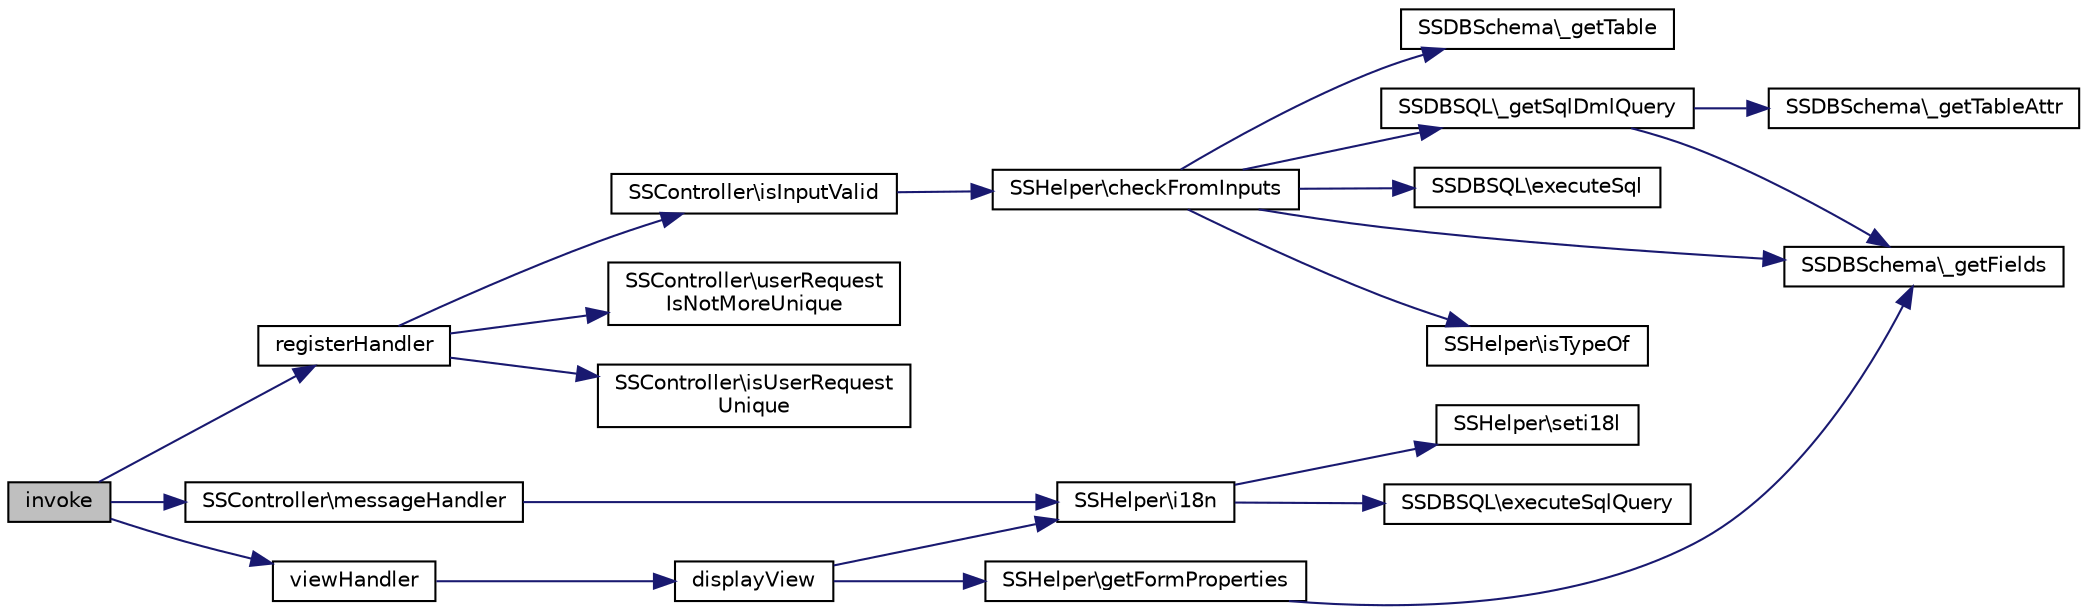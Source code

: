 digraph "invoke"
{
  edge [fontname="Helvetica",fontsize="10",labelfontname="Helvetica",labelfontsize="10"];
  node [fontname="Helvetica",fontsize="10",shape=record];
  rankdir="LR";
  Node1 [label="invoke",height=0.2,width=0.4,color="black", fillcolor="grey75", style="filled", fontcolor="black"];
  Node1 -> Node2 [color="midnightblue",fontsize="10",style="solid",fontname="Helvetica"];
  Node2 [label="registerHandler",height=0.2,width=0.4,color="black", fillcolor="white", style="filled",URL="$class_s_s_customer_register_controller.html#adddd117376568a7b87dad19df619c956",tooltip="Formular Daten speichern. "];
  Node2 -> Node3 [color="midnightblue",fontsize="10",style="solid",fontname="Helvetica"];
  Node3 [label="SSController\\isUserRequest\lUnique",height=0.2,width=0.4,color="black", fillcolor="white", style="filled",URL="$class_s_s_controller.html#a8197ec4c543771b0c99b9830f6bf3647",tooltip="Is Benutzereingabe Unique. "];
  Node2 -> Node4 [color="midnightblue",fontsize="10",style="solid",fontname="Helvetica"];
  Node4 [label="SSController\\isInputValid",height=0.2,width=0.4,color="black", fillcolor="white", style="filled",URL="$class_s_s_controller.html#a9798c65d2a3254277e5b7943c4e289fd",tooltip="Benutzereingabe überprüfen. "];
  Node4 -> Node5 [color="midnightblue",fontsize="10",style="solid",fontname="Helvetica"];
  Node5 [label="SSHelper\\checkFromInputs",height=0.2,width=0.4,color="black", fillcolor="white", style="filled",URL="$class_s_s_helper.html#aa5b72ccad634190aa632064e18c35216",tooltip="Formular Inputs überprüfen. "];
  Node5 -> Node6 [color="midnightblue",fontsize="10",style="solid",fontname="Helvetica"];
  Node6 [label="SSDBSchema\\_getFields",height=0.2,width=0.4,color="black", fillcolor="white", style="filled",URL="$class_s_s_d_b_schema.html#a5009b71c2090dc1b0c5d2b84f8083bf6"];
  Node5 -> Node7 [color="midnightblue",fontsize="10",style="solid",fontname="Helvetica"];
  Node7 [label="SSHelper\\isTypeOf",height=0.2,width=0.4,color="black", fillcolor="white", style="filled",URL="$class_s_s_helper.html#a252971d168d1c2644a9c9c1d3a0bcefc",tooltip="Value nach Typ überprüfen. "];
  Node5 -> Node8 [color="midnightblue",fontsize="10",style="solid",fontname="Helvetica"];
  Node8 [label="SSDBSchema\\_getTable",height=0.2,width=0.4,color="black", fillcolor="white", style="filled",URL="$class_s_s_d_b_schema.html#a80e5da3cf00787232ca303bf2931ba81"];
  Node5 -> Node9 [color="midnightblue",fontsize="10",style="solid",fontname="Helvetica"];
  Node9 [label="SSDBSQL\\_getSqlDmlQuery",height=0.2,width=0.4,color="black", fillcolor="white", style="filled",URL="$class_s_s_d_b_s_q_l.html#a9d13fcbb2215767813960ef3a39c133e",tooltip="SQL Select Query generieren. "];
  Node9 -> Node10 [color="midnightblue",fontsize="10",style="solid",fontname="Helvetica"];
  Node10 [label="SSDBSchema\\_getTableAttr",height=0.2,width=0.4,color="black", fillcolor="white", style="filled",URL="$class_s_s_d_b_schema.html#af64920244671f28b491228b5113809db"];
  Node9 -> Node6 [color="midnightblue",fontsize="10",style="solid",fontname="Helvetica"];
  Node5 -> Node11 [color="midnightblue",fontsize="10",style="solid",fontname="Helvetica"];
  Node11 [label="SSDBSQL\\executeSql",height=0.2,width=0.4,color="black", fillcolor="white", style="filled",URL="$class_s_s_d_b_s_q_l.html#ae4d04030e25fe59b8c1248dacc3dbfad",tooltip="SQL Query ausführen. "];
  Node2 -> Node12 [color="midnightblue",fontsize="10",style="solid",fontname="Helvetica"];
  Node12 [label="SSController\\userRequest\lIsNotMoreUnique",height=0.2,width=0.4,color="black", fillcolor="white", style="filled",URL="$class_s_s_controller.html#a69589381f9521974590b912d68793575",tooltip="Benutzereingabe nicht mehr Unique. "];
  Node1 -> Node13 [color="midnightblue",fontsize="10",style="solid",fontname="Helvetica"];
  Node13 [label="SSController\\messageHandler",height=0.2,width=0.4,color="black", fillcolor="white", style="filled",URL="$class_s_s_controller.html#af95168e2facf1c11beda7d5bc1b31ee5",tooltip="Meldungs-Handler. "];
  Node13 -> Node14 [color="midnightblue",fontsize="10",style="solid",fontname="Helvetica"];
  Node14 [label="SSHelper\\i18n",height=0.2,width=0.4,color="black", fillcolor="white", style="filled",URL="$class_s_s_helper.html#a3bece4aee1514dbafbd7d0234227e053",tooltip="Internationalization and localization. "];
  Node14 -> Node15 [color="midnightblue",fontsize="10",style="solid",fontname="Helvetica"];
  Node15 [label="SSHelper\\seti18l",height=0.2,width=0.4,color="black", fillcolor="white", style="filled",URL="$class_s_s_helper.html#a50f106600a25de036f9b6f0a89a198d5"];
  Node14 -> Node16 [color="midnightblue",fontsize="10",style="solid",fontname="Helvetica"];
  Node16 [label="SSDBSQL\\executeSqlQuery",height=0.2,width=0.4,color="black", fillcolor="white", style="filled",URL="$class_s_s_d_b_s_q_l.html#a8b0b5ed5092c7864860fc358ecc7b822",tooltip="SQL Query ausführen. "];
  Node1 -> Node17 [color="midnightblue",fontsize="10",style="solid",fontname="Helvetica"];
  Node17 [label="viewHandler",height=0.2,width=0.4,color="black", fillcolor="white", style="filled",URL="$class_s_s_customer_register_controller.html#a9074e85c02f3655a960723766b302532",tooltip="Formular-Anzeige-Handler. "];
  Node17 -> Node18 [color="midnightblue",fontsize="10",style="solid",fontname="Helvetica"];
  Node18 [label="displayView",height=0.2,width=0.4,color="black", fillcolor="white", style="filled",URL="$class_s_s_customer_register_controller.html#aca04b3e313abfb913efaacdfb7d5d3d7",tooltip="Registrierungsmaske anzeigen. "];
  Node18 -> Node14 [color="midnightblue",fontsize="10",style="solid",fontname="Helvetica"];
  Node18 -> Node19 [color="midnightblue",fontsize="10",style="solid",fontname="Helvetica"];
  Node19 [label="SSHelper\\getFormProperties",height=0.2,width=0.4,color="black", fillcolor="white", style="filled",URL="$class_s_s_helper.html#af67d5c1052dd07c445391b85cfa3dd8e",tooltip="Formular Felder Setting generien. "];
  Node19 -> Node6 [color="midnightblue",fontsize="10",style="solid",fontname="Helvetica"];
}

